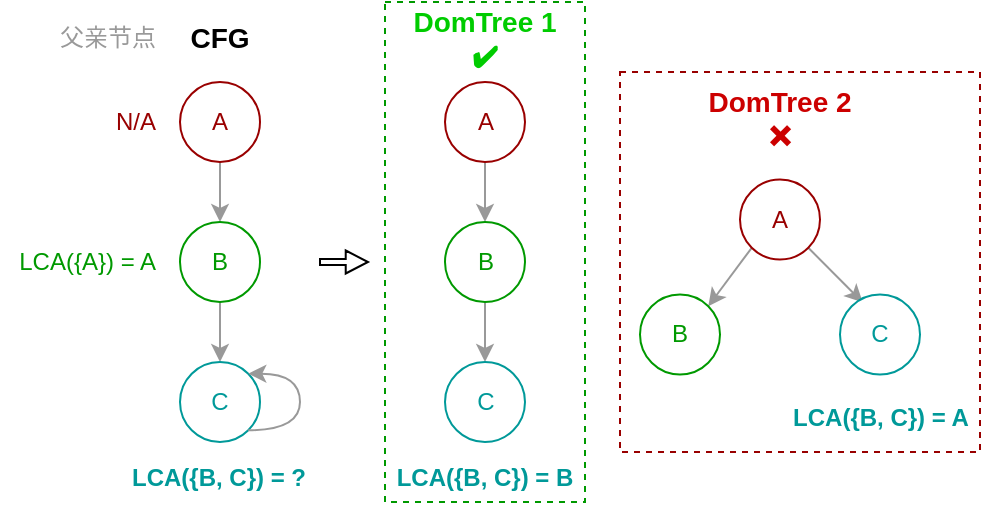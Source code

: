 <mxfile version="15.4.0" type="device"><diagram id="Yy-xg2J_fGRhpkGLCLkV" name="Page-1"><mxGraphModel dx="1185" dy="683" grid="1" gridSize="10" guides="1" tooltips="1" connect="1" arrows="1" fold="1" page="1" pageScale="1" pageWidth="850" pageHeight="1100" math="0" shadow="0"><root><mxCell id="0"/><mxCell id="1" parent="0"/><mxCell id="zXUfX6i043MmzlPfPWS0-7" style="edgeStyle=orthogonalEdgeStyle;rounded=0;orthogonalLoop=1;jettySize=auto;html=1;entryX=0.5;entryY=0;entryDx=0;entryDy=0;strokeColor=#999999;" parent="1" source="zXUfX6i043MmzlPfPWS0-2" target="zXUfX6i043MmzlPfPWS0-3" edge="1"><mxGeometry relative="1" as="geometry"/></mxCell><mxCell id="zXUfX6i043MmzlPfPWS0-2" value="A" style="ellipse;whiteSpace=wrap;html=1;aspect=fixed;strokeColor=#990000;fontColor=#990000;" parent="1" vertex="1"><mxGeometry x="200" y="270" width="40" height="40" as="geometry"/></mxCell><mxCell id="zXUfX6i043MmzlPfPWS0-8" style="edgeStyle=orthogonalEdgeStyle;rounded=0;orthogonalLoop=1;jettySize=auto;html=1;entryX=0.5;entryY=0;entryDx=0;entryDy=0;strokeColor=#999999;" parent="1" source="zXUfX6i043MmzlPfPWS0-3" target="zXUfX6i043MmzlPfPWS0-4" edge="1"><mxGeometry relative="1" as="geometry"/></mxCell><mxCell id="zXUfX6i043MmzlPfPWS0-3" value="B" style="ellipse;whiteSpace=wrap;html=1;aspect=fixed;fontColor=#009900;strokeColor=#009900;" parent="1" vertex="1"><mxGeometry x="200" y="340" width="40" height="40" as="geometry"/></mxCell><mxCell id="zXUfX6i043MmzlPfPWS0-4" value="C" style="ellipse;whiteSpace=wrap;html=1;aspect=fixed;strokeColor=#009999;fontColor=#009999;" parent="1" vertex="1"><mxGeometry x="200" y="410" width="40" height="40" as="geometry"/></mxCell><mxCell id="zXUfX6i043MmzlPfPWS0-9" style="edgeStyle=orthogonalEdgeStyle;rounded=0;orthogonalLoop=1;jettySize=auto;html=1;exitX=1;exitY=1;exitDx=0;exitDy=0;entryX=1;entryY=0;entryDx=0;entryDy=0;curved=1;strokeColor=#999999;" parent="1" source="zXUfX6i043MmzlPfPWS0-4" target="zXUfX6i043MmzlPfPWS0-4" edge="1"><mxGeometry relative="1" as="geometry"><Array as="points"><mxPoint x="260" y="444"/><mxPoint x="260" y="416"/></Array></mxGeometry></mxCell><mxCell id="zXUfX6i043MmzlPfPWS0-10" value="&lt;b&gt;LCA({B, C}) = ?&lt;/b&gt;" style="text;html=1;strokeColor=none;fillColor=none;align=right;verticalAlign=middle;whiteSpace=wrap;rounded=0;fontColor=#009999;" parent="1" vertex="1"><mxGeometry x="175" y="460" width="90" height="15" as="geometry"/></mxCell><mxCell id="zXUfX6i043MmzlPfPWS0-11" value="LCA({A}) = A" style="text;html=1;strokeColor=none;fillColor=none;align=right;verticalAlign=middle;whiteSpace=wrap;rounded=0;fontColor=#009900;" parent="1" vertex="1"><mxGeometry x="110" y="352.5" width="80" height="15" as="geometry"/></mxCell><mxCell id="zXUfX6i043MmzlPfPWS0-12" value="N/A" style="text;html=1;strokeColor=none;fillColor=none;align=right;verticalAlign=middle;whiteSpace=wrap;rounded=0;fontColor=#990000;" parent="1" vertex="1"><mxGeometry x="130" y="282.5" width="60" height="15" as="geometry"/></mxCell><mxCell id="zXUfX6i043MmzlPfPWS0-13" value="父亲节点" style="text;html=1;strokeColor=none;fillColor=none;align=right;verticalAlign=middle;whiteSpace=wrap;rounded=0;fontColor=#999999;" parent="1" vertex="1"><mxGeometry x="130" y="240" width="60" height="15" as="geometry"/></mxCell><mxCell id="zXUfX6i043MmzlPfPWS0-20" style="edgeStyle=none;rounded=0;orthogonalLoop=1;jettySize=auto;html=1;exitX=0;exitY=1;exitDx=0;exitDy=0;entryX=1;entryY=0;entryDx=0;entryDy=0;strokeColor=#999999;" parent="1" source="zXUfX6i043MmzlPfPWS0-15" target="zXUfX6i043MmzlPfPWS0-17" edge="1"><mxGeometry relative="1" as="geometry"/></mxCell><mxCell id="zXUfX6i043MmzlPfPWS0-21" style="edgeStyle=none;rounded=0;orthogonalLoop=1;jettySize=auto;html=1;exitX=1;exitY=1;exitDx=0;exitDy=0;entryX=0.285;entryY=0.1;entryDx=0;entryDy=0;entryPerimeter=0;strokeColor=#999999;" parent="1" source="zXUfX6i043MmzlPfPWS0-15" target="zXUfX6i043MmzlPfPWS0-18" edge="1"><mxGeometry relative="1" as="geometry"/></mxCell><mxCell id="zXUfX6i043MmzlPfPWS0-15" value="A" style="ellipse;whiteSpace=wrap;html=1;aspect=fixed;strokeColor=#990000;fontColor=#990000;" parent="1" vertex="1"><mxGeometry x="480" y="318.75" width="40" height="40" as="geometry"/></mxCell><mxCell id="zXUfX6i043MmzlPfPWS0-17" value="B" style="ellipse;whiteSpace=wrap;html=1;aspect=fixed;fontColor=#009900;strokeColor=#009900;" parent="1" vertex="1"><mxGeometry x="430" y="376.25" width="40" height="40" as="geometry"/></mxCell><mxCell id="zXUfX6i043MmzlPfPWS0-18" value="C" style="ellipse;whiteSpace=wrap;html=1;aspect=fixed;strokeColor=#009999;fontColor=#009999;" parent="1" vertex="1"><mxGeometry x="530" y="376.25" width="40" height="40" as="geometry"/></mxCell><mxCell id="zXUfX6i043MmzlPfPWS0-22" style="edgeStyle=orthogonalEdgeStyle;rounded=0;orthogonalLoop=1;jettySize=auto;html=1;entryX=0.5;entryY=0;entryDx=0;entryDy=0;strokeColor=#999999;" parent="1" source="zXUfX6i043MmzlPfPWS0-23" target="zXUfX6i043MmzlPfPWS0-25" edge="1"><mxGeometry relative="1" as="geometry"/></mxCell><mxCell id="zXUfX6i043MmzlPfPWS0-23" value="A" style="ellipse;whiteSpace=wrap;html=1;aspect=fixed;strokeColor=#990000;fontColor=#990000;" parent="1" vertex="1"><mxGeometry x="332.5" y="270" width="40" height="40" as="geometry"/></mxCell><mxCell id="zXUfX6i043MmzlPfPWS0-24" style="edgeStyle=orthogonalEdgeStyle;rounded=0;orthogonalLoop=1;jettySize=auto;html=1;entryX=0.5;entryY=0;entryDx=0;entryDy=0;strokeColor=#999999;" parent="1" source="zXUfX6i043MmzlPfPWS0-25" target="zXUfX6i043MmzlPfPWS0-26" edge="1"><mxGeometry relative="1" as="geometry"/></mxCell><mxCell id="zXUfX6i043MmzlPfPWS0-25" value="B" style="ellipse;whiteSpace=wrap;html=1;aspect=fixed;fontColor=#009900;strokeColor=#009900;" parent="1" vertex="1"><mxGeometry x="332.5" y="340" width="40" height="40" as="geometry"/></mxCell><mxCell id="zXUfX6i043MmzlPfPWS0-26" value="C" style="ellipse;whiteSpace=wrap;html=1;aspect=fixed;strokeColor=#009999;fontColor=#009999;" parent="1" vertex="1"><mxGeometry x="332.5" y="410" width="40" height="40" as="geometry"/></mxCell><mxCell id="zXUfX6i043MmzlPfPWS0-27" value="&lt;b&gt;LCA({B, C}) = B&lt;/b&gt;" style="text;html=1;strokeColor=none;fillColor=none;align=center;verticalAlign=middle;whiteSpace=wrap;rounded=0;fontColor=#009999;labelBackgroundColor=default;" parent="1" vertex="1"><mxGeometry x="300" y="460" width="105" height="15" as="geometry"/></mxCell><mxCell id="zXUfX6i043MmzlPfPWS0-28" value="&lt;b&gt;LCA({B, C}) = A&lt;/b&gt;" style="text;html=1;strokeColor=none;fillColor=none;align=center;verticalAlign=middle;whiteSpace=wrap;rounded=0;fontColor=#009999;labelBackgroundColor=default;" parent="1" vertex="1"><mxGeometry x="502.5" y="430" width="95" height="15" as="geometry"/></mxCell><mxCell id="zXUfX6i043MmzlPfPWS0-30" value="&lt;b style=&quot;font-size: 14px;&quot;&gt;CFG&lt;/b&gt;" style="text;html=1;strokeColor=none;fillColor=none;align=center;verticalAlign=middle;whiteSpace=wrap;rounded=0;fontSize=14;" parent="1" vertex="1"><mxGeometry x="190" y="240" width="60" height="15" as="geometry"/></mxCell><mxCell id="zXUfX6i043MmzlPfPWS0-31" value="" style="html=1;shadow=0;dashed=0;align=center;verticalAlign=middle;shape=mxgraph.arrows2.arrow;dy=0.73;dx=11.14;notch=0;fontColor=#000000;strokeColor=default;fillColor=none;" parent="1" vertex="1"><mxGeometry x="270" y="354.25" width="24" height="11.5" as="geometry"/></mxCell><mxCell id="zXUfX6i043MmzlPfPWS0-32" value="&lt;b style=&quot;font-size: 14px&quot;&gt;DomTree 1&lt;/b&gt;&lt;br style=&quot;font-size: 14px&quot;&gt;&lt;b&gt;✔️&lt;/b&gt;" style="text;html=1;strokeColor=none;fillColor=none;align=center;verticalAlign=middle;whiteSpace=wrap;rounded=0;fontSize=14;fontColor=#00CC00;" parent="1" vertex="1"><mxGeometry x="315" y="230" width="75" height="35" as="geometry"/></mxCell><mxCell id="zXUfX6i043MmzlPfPWS0-33" value="&lt;b style=&quot;font-size: 14px&quot;&gt;DomTree 2&lt;br&gt;&lt;/b&gt;&lt;b&gt;❌&lt;/b&gt;" style="text;html=1;strokeColor=none;fillColor=none;align=center;verticalAlign=middle;whiteSpace=wrap;rounded=0;fontSize=14;fontColor=#CC0000;" parent="1" vertex="1"><mxGeometry x="460" y="270" width="80" height="35" as="geometry"/></mxCell><mxCell id="zXUfX6i043MmzlPfPWS0-36" style="edgeStyle=none;rounded=0;orthogonalLoop=1;jettySize=auto;html=1;exitX=0.75;exitY=0;exitDx=0;exitDy=0;fontSize=14;fontColor=#999999;strokeColor=#999999;" parent="1" source="zXUfX6i043MmzlPfPWS0-13" target="zXUfX6i043MmzlPfPWS0-13" edge="1"><mxGeometry relative="1" as="geometry"/></mxCell><mxCell id="zXUfX6i043MmzlPfPWS0-38" style="edgeStyle=none;rounded=0;orthogonalLoop=1;jettySize=auto;html=1;exitX=0.25;exitY=0;exitDx=0;exitDy=0;fontSize=14;fontColor=#999999;strokeColor=#999999;" parent="1" source="zXUfX6i043MmzlPfPWS0-28" target="zXUfX6i043MmzlPfPWS0-28" edge="1"><mxGeometry relative="1" as="geometry"/></mxCell><mxCell id="xX7EqoN3ktKSfuloF1HI-1" value="" style="rounded=0;whiteSpace=wrap;html=1;fillColor=none;strokeColor=#009900;dashed=1;" vertex="1" parent="1"><mxGeometry x="302.5" y="230" width="100" height="250" as="geometry"/></mxCell><mxCell id="xX7EqoN3ktKSfuloF1HI-2" value="" style="rounded=0;whiteSpace=wrap;html=1;fillColor=none;strokeColor=#990000;dashed=1;" vertex="1" parent="1"><mxGeometry x="420" y="265" width="180" height="190" as="geometry"/></mxCell></root></mxGraphModel></diagram></mxfile>